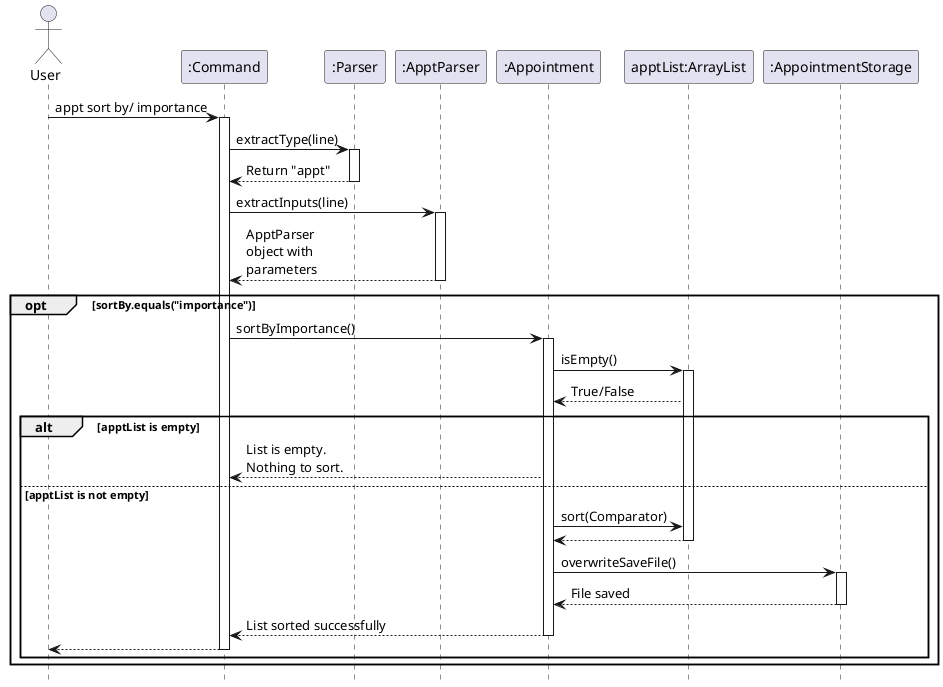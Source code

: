 @startuml

hide footbox
actor User
participant ":Command" as Command
participant ":Parser" as Parser
participant ":ApptParser" as ApptParser
participant ":Appointment" as Appt
participant "apptList:ArrayList" as ApptList
participant ":AppointmentStorage" as ApptStorage

User -> Command : appt sort by/ importance
activate Command

Command -> Parser : extractType(line)
activate Parser

Parser --> Command : Return "appt"
deactivate Parser

Command -> ApptParser : extractInputs(line)
activate ApptParser
ApptParser --> Command : ApptParser \nobject with \nparameters
deactivate ApptParser

opt sortBy.equals("importance")
    Command-> Appt : sortByImportance()
    activate Appt

    Appt -> ApptList : isEmpty()
    activate ApptList

    ApptList --> Appt : True/False


    alt apptList is empty
        Appt --> Command : List is empty. \nNothing to sort.
    else apptList is not empty
        Appt -> ApptList : sort(Comparator)
        ApptList --> Appt
        deactivate ApptList



    Appt -> ApptStorage : overwriteSaveFile()
    activate ApptStorage

    ApptStorage --> Appt : File saved
    deactivate ApptStorage



    Appt --> Command : List sorted successfully
    deactivate Appt
    Command --> User
    deactivate Command
    end


end





@enduml